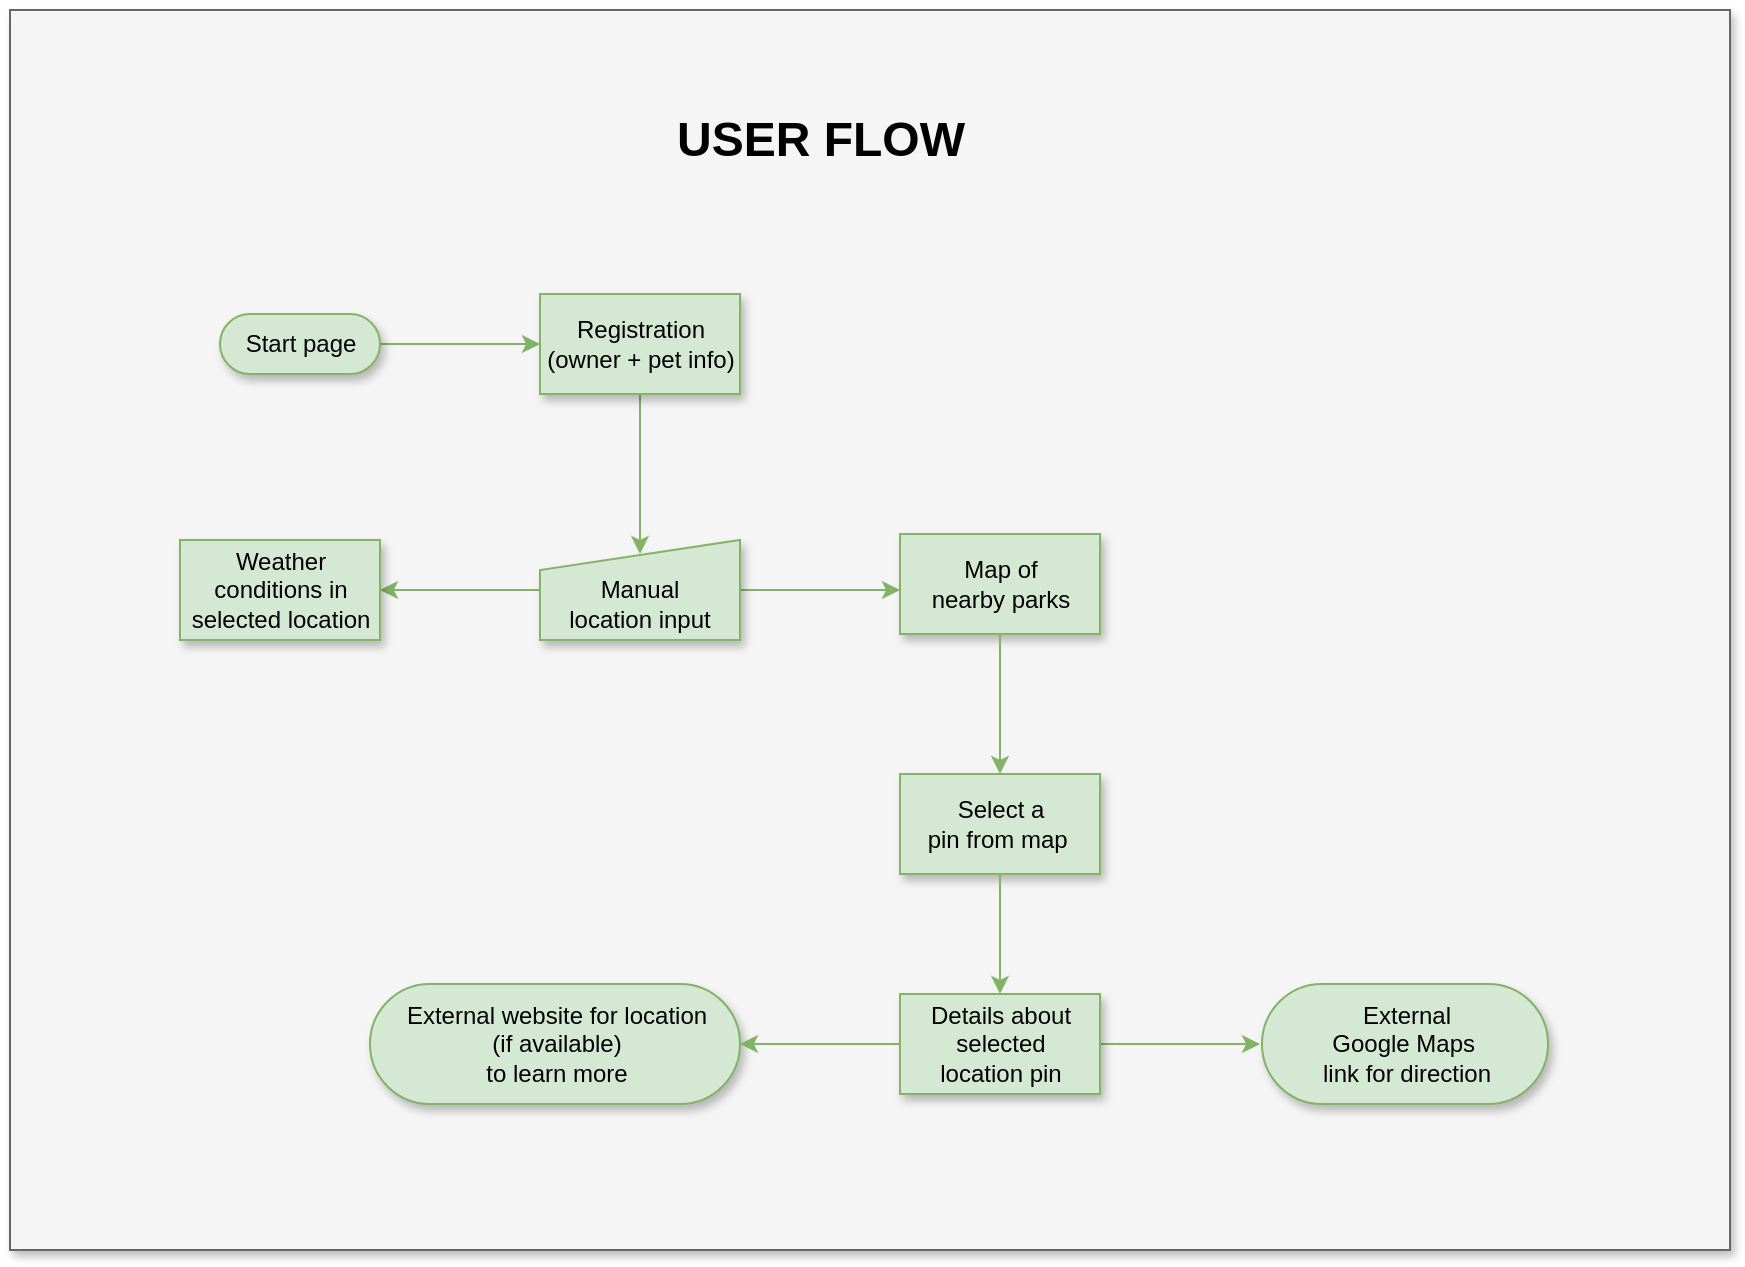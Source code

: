 <mxfile version="13.0.3" type="device"><diagram id="tYxWxPvfGUT_MQsBI7XD" name="Page-1"><mxGraphModel dx="1026" dy="594" grid="1" gridSize="10" guides="1" tooltips="1" connect="1" arrows="1" fold="1" page="1" pageScale="1" pageWidth="1169" pageHeight="1654" math="0" shadow="0"><root><mxCell id="0"/><mxCell id="1" parent="0"/><mxCell id="WrXvRYTb7FIVqhZtWZhn-40" value="" style="group" vertex="1" connectable="0" parent="1"><mxGeometry x="180" width="860" height="620" as="geometry"/></mxCell><mxCell id="WrXvRYTb7FIVqhZtWZhn-39" value="" style="verticalLabelPosition=bottom;verticalAlign=top;html=1;shape=mxgraph.basic.rect;fillColor2=none;strokeWidth=1;size=20;indent=5;shadow=1;fillColor=#f5f5f5;strokeColor=#666666;fontColor=#333333;" vertex="1" parent="WrXvRYTb7FIVqhZtWZhn-40"><mxGeometry width="860" height="620" as="geometry"/></mxCell><mxCell id="WrXvRYTb7FIVqhZtWZhn-38" value="" style="group" vertex="1" connectable="0" parent="WrXvRYTb7FIVqhZtWZhn-40"><mxGeometry x="85" y="40" width="684" height="507" as="geometry"/></mxCell><mxCell id="WrXvRYTb7FIVqhZtWZhn-3" value="" style="edgeStyle=orthogonalEdgeStyle;rounded=0;orthogonalLoop=1;jettySize=auto;html=1;fillColor=#d5e8d4;strokeColor=#82b366;shadow=0;" edge="1" parent="WrXvRYTb7FIVqhZtWZhn-38" source="WrXvRYTb7FIVqhZtWZhn-1"><mxGeometry relative="1" as="geometry"><mxPoint x="180" y="127" as="targetPoint"/></mxGeometry></mxCell><mxCell id="WrXvRYTb7FIVqhZtWZhn-1" value="Start page" style="html=1;whitespace=wrap;shape=mxgraph.dfd.start;fillColor=#d5e8d4;strokeColor=#82b366;shadow=1;" vertex="1" parent="WrXvRYTb7FIVqhZtWZhn-38"><mxGeometry x="20" y="112" width="80" height="30" as="geometry"/></mxCell><mxCell id="WrXvRYTb7FIVqhZtWZhn-10" value="" style="edgeStyle=orthogonalEdgeStyle;rounded=0;orthogonalLoop=1;jettySize=auto;html=1;fillColor=#d5e8d4;strokeColor=#82b366;shadow=0;" edge="1" parent="WrXvRYTb7FIVqhZtWZhn-38" source="WrXvRYTb7FIVqhZtWZhn-6"><mxGeometry relative="1" as="geometry"><mxPoint x="230" y="232" as="targetPoint"/></mxGeometry></mxCell><mxCell id="WrXvRYTb7FIVqhZtWZhn-6" value="Registration&lt;br&gt;(owner + pet info)" style="html=1;whitespace=wrap;fillColor=#d5e8d4;strokeColor=#82b366;shadow=1;" vertex="1" parent="WrXvRYTb7FIVqhZtWZhn-38"><mxGeometry x="180" y="102" width="100" height="50" as="geometry"/></mxCell><mxCell id="WrXvRYTb7FIVqhZtWZhn-16" value="" style="edgeStyle=orthogonalEdgeStyle;rounded=0;orthogonalLoop=1;jettySize=auto;html=1;fillColor=#d5e8d4;strokeColor=#82b366;shadow=0;" edge="1" parent="WrXvRYTb7FIVqhZtWZhn-38" source="WrXvRYTb7FIVqhZtWZhn-11"><mxGeometry relative="1" as="geometry"><mxPoint x="100" y="250" as="targetPoint"/></mxGeometry></mxCell><mxCell id="WrXvRYTb7FIVqhZtWZhn-19" value="" style="edgeStyle=orthogonalEdgeStyle;rounded=0;orthogonalLoop=1;jettySize=auto;html=1;fillColor=#d5e8d4;strokeColor=#82b366;shadow=0;" edge="1" parent="WrXvRYTb7FIVqhZtWZhn-38" source="WrXvRYTb7FIVqhZtWZhn-11"><mxGeometry relative="1" as="geometry"><mxPoint x="360" y="250" as="targetPoint"/></mxGeometry></mxCell><mxCell id="WrXvRYTb7FIVqhZtWZhn-11" value="&lt;br&gt;Manual&lt;br&gt;location input" style="shape=manualInput;whiteSpace=wrap;html=1;size=15;fillColor=#d5e8d4;strokeColor=#82b366;shadow=1;" vertex="1" parent="WrXvRYTb7FIVqhZtWZhn-38"><mxGeometry x="180" y="225" width="100" height="50" as="geometry"/></mxCell><mxCell id="WrXvRYTb7FIVqhZtWZhn-17" value="Weather&lt;br&gt;conditions in&lt;br&gt;selected location" style="html=1;whitespace=wrap;fillColor=#d5e8d4;strokeColor=#82b366;shadow=1;" vertex="1" parent="WrXvRYTb7FIVqhZtWZhn-38"><mxGeometry y="225" width="100" height="50" as="geometry"/></mxCell><mxCell id="WrXvRYTb7FIVqhZtWZhn-20" value="Map of&lt;br&gt;nearby parks" style="html=1;whitespace=wrap;fillColor=#d5e8d4;strokeColor=#82b366;shadow=1;" vertex="1" parent="WrXvRYTb7FIVqhZtWZhn-38"><mxGeometry x="360" y="222" width="100" height="50" as="geometry"/></mxCell><mxCell id="WrXvRYTb7FIVqhZtWZhn-21" value="Select a&lt;br&gt;pin from map&amp;nbsp;" style="html=1;whitespace=wrap;fillColor=#d5e8d4;strokeColor=#82b366;shadow=1;" vertex="1" parent="WrXvRYTb7FIVqhZtWZhn-38"><mxGeometry x="360" y="342" width="100" height="50" as="geometry"/></mxCell><mxCell id="WrXvRYTb7FIVqhZtWZhn-22" value="" style="edgeStyle=orthogonalEdgeStyle;rounded=0;orthogonalLoop=1;jettySize=auto;html=1;fillColor=#d5e8d4;strokeColor=#82b366;shadow=0;" edge="1" parent="WrXvRYTb7FIVqhZtWZhn-38" source="WrXvRYTb7FIVqhZtWZhn-20" target="WrXvRYTb7FIVqhZtWZhn-21"><mxGeometry relative="1" as="geometry"/></mxCell><mxCell id="WrXvRYTb7FIVqhZtWZhn-28" value="" style="edgeStyle=orthogonalEdgeStyle;rounded=0;orthogonalLoop=1;jettySize=auto;html=1;fillColor=#d5e8d4;strokeColor=#82b366;shadow=0;" edge="1" parent="WrXvRYTb7FIVqhZtWZhn-38" source="WrXvRYTb7FIVqhZtWZhn-25"><mxGeometry relative="1" as="geometry"><mxPoint x="540" y="477" as="targetPoint"/></mxGeometry></mxCell><mxCell id="WrXvRYTb7FIVqhZtWZhn-25" value="Details about&lt;br&gt;selected &lt;br&gt;location pin" style="html=1;whitespace=wrap;fillColor=#d5e8d4;strokeColor=#82b366;shadow=1;" vertex="1" parent="WrXvRYTb7FIVqhZtWZhn-38"><mxGeometry x="360" y="452" width="100" height="50" as="geometry"/></mxCell><mxCell id="WrXvRYTb7FIVqhZtWZhn-26" value="" style="edgeStyle=orthogonalEdgeStyle;rounded=0;orthogonalLoop=1;jettySize=auto;html=1;fillColor=#d5e8d4;strokeColor=#82b366;shadow=0;" edge="1" parent="WrXvRYTb7FIVqhZtWZhn-38" source="WrXvRYTb7FIVqhZtWZhn-21" target="WrXvRYTb7FIVqhZtWZhn-25"><mxGeometry relative="1" as="geometry"/></mxCell><mxCell id="WrXvRYTb7FIVqhZtWZhn-31" value="&lt;h1&gt;&lt;font style=&quot;font-size: 24px&quot;&gt;USER FLOW&lt;/font&gt;&lt;/h1&gt;" style="text;html=1;align=center;verticalAlign=middle;resizable=0;points=[];autosize=1;" vertex="1" parent="WrXvRYTb7FIVqhZtWZhn-38"><mxGeometry x="240" width="160" height="50" as="geometry"/></mxCell><mxCell id="WrXvRYTb7FIVqhZtWZhn-33" value="&lt;span style=&quot;font-family: &amp;#34;helvetica&amp;#34; ; font-size: 12px ; font-style: normal ; font-weight: 400 ; letter-spacing: normal ; text-align: center ; text-indent: 0px ; text-transform: none ; word-spacing: 0px ; float: none ; display: inline&quot;&gt;External&lt;/span&gt;&lt;br style=&quot;font-family: &amp;#34;helvetica&amp;#34; ; font-size: 12px ; font-style: normal ; font-weight: 400 ; letter-spacing: normal ; text-align: center ; text-indent: 0px ; text-transform: none ; word-spacing: 0px&quot;&gt;&lt;span style=&quot;font-family: &amp;#34;helvetica&amp;#34; ; font-size: 12px ; font-style: normal ; font-weight: 400 ; letter-spacing: normal ; text-align: center ; text-indent: 0px ; text-transform: none ; word-spacing: 0px ; float: none ; display: inline&quot;&gt;Google Maps&amp;nbsp;&lt;/span&gt;&lt;br style=&quot;font-family: &amp;#34;helvetica&amp;#34; ; font-size: 12px ; font-style: normal ; font-weight: 400 ; letter-spacing: normal ; text-align: center ; text-indent: 0px ; text-transform: none ; word-spacing: 0px&quot;&gt;&lt;span style=&quot;font-family: &amp;#34;helvetica&amp;#34; ; font-size: 12px ; font-style: normal ; font-weight: 400 ; letter-spacing: normal ; text-align: center ; text-indent: 0px ; text-transform: none ; word-spacing: 0px ; float: none ; display: inline&quot;&gt;link for direction&lt;/span&gt;" style="html=1;whitespace=wrap;shape=mxgraph.dfd.start;fillColor=#d5e8d4;strokeColor=#82b366;shadow=1;" vertex="1" parent="WrXvRYTb7FIVqhZtWZhn-38"><mxGeometry x="541" y="447" width="143" height="60" as="geometry"/></mxCell><mxCell id="WrXvRYTb7FIVqhZtWZhn-35" value="External website for location&lt;br&gt;(if available)&lt;br&gt;to learn more" style="html=1;whitespace=wrap;shape=mxgraph.dfd.start;fillColor=#d5e8d4;strokeColor=#82b366;shadow=1;" vertex="1" parent="WrXvRYTb7FIVqhZtWZhn-38"><mxGeometry x="95" y="447" width="185" height="60" as="geometry"/></mxCell><mxCell id="WrXvRYTb7FIVqhZtWZhn-36" value="" style="edgeStyle=orthogonalEdgeStyle;rounded=0;orthogonalLoop=1;jettySize=auto;html=1;fillColor=#d5e8d4;strokeColor=#82b366;shadow=0;" edge="1" parent="WrXvRYTb7FIVqhZtWZhn-38" source="WrXvRYTb7FIVqhZtWZhn-25" target="WrXvRYTb7FIVqhZtWZhn-35"><mxGeometry relative="1" as="geometry"/></mxCell></root></mxGraphModel></diagram></mxfile>